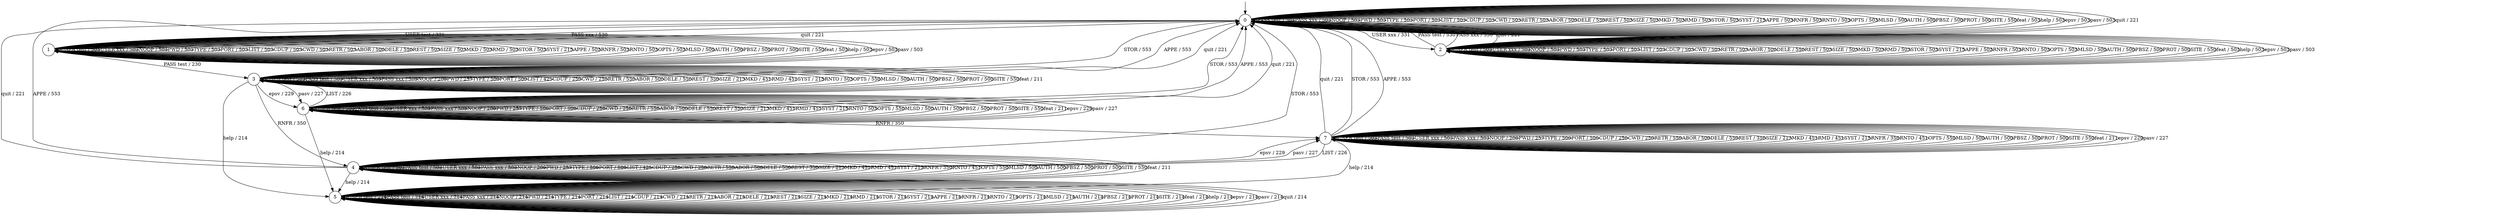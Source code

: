 digraph g {

	s0 [shape="circle" label="0"];
	s1 [shape="circle" label="1"];
	s2 [shape="circle" label="2"];
	s3 [shape="circle" label="3"];
	s4 [shape="circle" label="4"];
	s5 [shape="circle" label="5"];
	s6 [shape="circle" label="6"];
	s7 [shape="circle" label="7"];
	s0 -> s1 [label="USER test / 331"];
	s0 -> s0 [label="PASS test / 503"];
	s0 -> s2 [label="USER xxx / 331"];
	s0 -> s0 [label="PASS xxx / 503"];
	s0 -> s0 [label="NOOP / 503"];
	s0 -> s0 [label="PWD / 503"];
	s0 -> s0 [label="TYPE / 503"];
	s0 -> s0 [label="PORT / 503"];
	s0 -> s0 [label="LIST / 503"];
	s0 -> s0 [label="CDUP / 503"];
	s0 -> s0 [label="CWD / 503"];
	s0 -> s0 [label="RETR / 503"];
	s0 -> s0 [label="ABOR / 500"];
	s0 -> s0 [label="DELE / 550"];
	s0 -> s0 [label="REST / 503"];
	s0 -> s0 [label="SIZE / 503"];
	s0 -> s0 [label="MKD / 503"];
	s0 -> s0 [label="RMD / 503"];
	s0 -> s0 [label="STOR / 503"];
	s0 -> s0 [label="SYST / 215"];
	s0 -> s0 [label="APPE / 503"];
	s0 -> s0 [label="RNFR / 503"];
	s0 -> s0 [label="RNTO / 503"];
	s0 -> s0 [label="OPTS / 503"];
	s0 -> s0 [label="MLSD / 500"];
	s0 -> s0 [label="AUTH / 500"];
	s0 -> s0 [label="PBSZ / 500"];
	s0 -> s0 [label="PROT / 500"];
	s0 -> s0 [label="SITE / 550"];
	s0 -> s0 [label="feat / 503"];
	s0 -> s0 [label="help / 503"];
	s0 -> s0 [label="epsv / 503"];
	s0 -> s0 [label="pasv / 503"];
	s0 -> s0 [label="quit / 221"];
	s1 -> s1 [label="USER test / 503"];
	s1 -> s3 [label="PASS test / 230"];
	s1 -> s1 [label="USER xxx / 503"];
	s1 -> s0 [label="PASS xxx / 530"];
	s1 -> s1 [label="NOOP / 503"];
	s1 -> s1 [label="PWD / 503"];
	s1 -> s1 [label="TYPE / 503"];
	s1 -> s1 [label="PORT / 503"];
	s1 -> s1 [label="LIST / 503"];
	s1 -> s1 [label="CDUP / 503"];
	s1 -> s1 [label="CWD / 503"];
	s1 -> s1 [label="RETR / 503"];
	s1 -> s1 [label="ABOR / 500"];
	s1 -> s1 [label="DELE / 550"];
	s1 -> s1 [label="REST / 503"];
	s1 -> s1 [label="SIZE / 503"];
	s1 -> s1 [label="MKD / 503"];
	s1 -> s1 [label="RMD / 503"];
	s1 -> s1 [label="STOR / 503"];
	s1 -> s1 [label="SYST / 215"];
	s1 -> s1 [label="APPE / 503"];
	s1 -> s1 [label="RNFR / 503"];
	s1 -> s1 [label="RNTO / 503"];
	s1 -> s1 [label="OPTS / 503"];
	s1 -> s1 [label="MLSD / 500"];
	s1 -> s1 [label="AUTH / 500"];
	s1 -> s1 [label="PBSZ / 500"];
	s1 -> s1 [label="PROT / 500"];
	s1 -> s1 [label="SITE / 550"];
	s1 -> s1 [label="feat / 503"];
	s1 -> s1 [label="help / 503"];
	s1 -> s1 [label="epsv / 503"];
	s1 -> s1 [label="pasv / 503"];
	s1 -> s0 [label="quit / 221"];
	s2 -> s2 [label="USER test / 503"];
	s2 -> s0 [label="PASS test / 530"];
	s2 -> s2 [label="USER xxx / 503"];
	s2 -> s0 [label="PASS xxx / 530"];
	s2 -> s2 [label="NOOP / 503"];
	s2 -> s2 [label="PWD / 503"];
	s2 -> s2 [label="TYPE / 503"];
	s2 -> s2 [label="PORT / 503"];
	s2 -> s2 [label="LIST / 503"];
	s2 -> s2 [label="CDUP / 503"];
	s2 -> s2 [label="CWD / 503"];
	s2 -> s2 [label="RETR / 503"];
	s2 -> s2 [label="ABOR / 500"];
	s2 -> s2 [label="DELE / 550"];
	s2 -> s2 [label="REST / 503"];
	s2 -> s2 [label="SIZE / 503"];
	s2 -> s2 [label="MKD / 503"];
	s2 -> s2 [label="RMD / 503"];
	s2 -> s2 [label="STOR / 503"];
	s2 -> s2 [label="SYST / 215"];
	s2 -> s2 [label="APPE / 503"];
	s2 -> s2 [label="RNFR / 503"];
	s2 -> s2 [label="RNTO / 503"];
	s2 -> s2 [label="OPTS / 503"];
	s2 -> s2 [label="MLSD / 500"];
	s2 -> s2 [label="AUTH / 500"];
	s2 -> s2 [label="PBSZ / 500"];
	s2 -> s2 [label="PROT / 500"];
	s2 -> s2 [label="SITE / 550"];
	s2 -> s2 [label="feat / 503"];
	s2 -> s2 [label="help / 503"];
	s2 -> s2 [label="epsv / 503"];
	s2 -> s2 [label="pasv / 503"];
	s2 -> s0 [label="quit / 221"];
	s3 -> s3 [label="USER test / 503"];
	s3 -> s3 [label="PASS test / 503"];
	s3 -> s3 [label="USER xxx / 503"];
	s3 -> s3 [label="PASS xxx / 503"];
	s3 -> s3 [label="NOOP / 200"];
	s3 -> s3 [label="PWD / 257"];
	s3 -> s3 [label="TYPE / 500"];
	s3 -> s3 [label="PORT / 500"];
	s3 -> s3 [label="LIST / 425"];
	s3 -> s3 [label="CDUP / 250"];
	s3 -> s3 [label="CWD / 250"];
	s3 -> s3 [label="RETR / 550"];
	s3 -> s3 [label="ABOR / 500"];
	s3 -> s3 [label="DELE / 550"];
	s3 -> s3 [label="REST / 350"];
	s3 -> s3 [label="SIZE / 213"];
	s3 -> s3 [label="MKD / 451"];
	s3 -> s3 [label="RMD / 451"];
	s3 -> s0 [label="STOR / 553"];
	s3 -> s3 [label="SYST / 215"];
	s3 -> s0 [label="APPE / 553"];
	s3 -> s4 [label="RNFR / 350"];
	s3 -> s3 [label="RNTO / 503"];
	s3 -> s3 [label="OPTS / 550"];
	s3 -> s3 [label="MLSD / 500"];
	s3 -> s3 [label="AUTH / 500"];
	s3 -> s3 [label="PBSZ / 500"];
	s3 -> s3 [label="PROT / 500"];
	s3 -> s3 [label="SITE / 550"];
	s3 -> s3 [label="feat / 211"];
	s3 -> s5 [label="help / 214"];
	s3 -> s6 [label="epsv / 229"];
	s3 -> s6 [label="pasv / 227"];
	s3 -> s0 [label="quit / 221"];
	s4 -> s4 [label="USER test / 503"];
	s4 -> s4 [label="PASS test / 503"];
	s4 -> s4 [label="USER xxx / 503"];
	s4 -> s4 [label="PASS xxx / 503"];
	s4 -> s4 [label="NOOP / 200"];
	s4 -> s4 [label="PWD / 257"];
	s4 -> s4 [label="TYPE / 500"];
	s4 -> s4 [label="PORT / 500"];
	s4 -> s4 [label="LIST / 425"];
	s4 -> s4 [label="CDUP / 250"];
	s4 -> s4 [label="CWD / 250"];
	s4 -> s4 [label="RETR / 550"];
	s4 -> s4 [label="ABOR / 500"];
	s4 -> s4 [label="DELE / 550"];
	s4 -> s4 [label="REST / 350"];
	s4 -> s4 [label="SIZE / 213"];
	s4 -> s4 [label="MKD / 451"];
	s4 -> s4 [label="RMD / 451"];
	s4 -> s0 [label="STOR / 553"];
	s4 -> s4 [label="SYST / 215"];
	s4 -> s0 [label="APPE / 553"];
	s4 -> s4 [label="RNFR / 350"];
	s4 -> s4 [label="RNTO / 451"];
	s4 -> s4 [label="OPTS / 550"];
	s4 -> s4 [label="MLSD / 500"];
	s4 -> s4 [label="AUTH / 500"];
	s4 -> s4 [label="PBSZ / 500"];
	s4 -> s4 [label="PROT / 500"];
	s4 -> s4 [label="SITE / 550"];
	s4 -> s4 [label="feat / 211"];
	s4 -> s5 [label="help / 214"];
	s4 -> s7 [label="epsv / 229"];
	s4 -> s7 [label="pasv / 227"];
	s4 -> s0 [label="quit / 221"];
	s5 -> s5 [label="USER test / 214"];
	s5 -> s5 [label="PASS test / 214"];
	s5 -> s5 [label="USER xxx / 214"];
	s5 -> s5 [label="PASS xxx / 214"];
	s5 -> s5 [label="NOOP / 214"];
	s5 -> s5 [label="PWD / 214"];
	s5 -> s5 [label="TYPE / 214"];
	s5 -> s5 [label="PORT / 214"];
	s5 -> s5 [label="LIST / 214"];
	s5 -> s5 [label="CDUP / 214"];
	s5 -> s5 [label="CWD / 214"];
	s5 -> s5 [label="RETR / 214"];
	s5 -> s5 [label="ABOR / 214"];
	s5 -> s5 [label="DELE / 214"];
	s5 -> s5 [label="REST / 214"];
	s5 -> s5 [label="SIZE / 214"];
	s5 -> s5 [label="MKD / 214"];
	s5 -> s5 [label="RMD / 214"];
	s5 -> s5 [label="STOR / 214"];
	s5 -> s5 [label="SYST / 214"];
	s5 -> s5 [label="APPE / 214"];
	s5 -> s5 [label="RNFR / 214"];
	s5 -> s5 [label="RNTO / 214"];
	s5 -> s5 [label="OPTS / 214"];
	s5 -> s5 [label="MLSD / 214"];
	s5 -> s5 [label="AUTH / 214"];
	s5 -> s5 [label="PBSZ / 214"];
	s5 -> s5 [label="PROT / 214"];
	s5 -> s5 [label="SITE / 214"];
	s5 -> s5 [label="feat / 214"];
	s5 -> s5 [label="help / 214"];
	s5 -> s5 [label="epsv / 214"];
	s5 -> s5 [label="pasv / 214"];
	s5 -> s5 [label="quit / 214"];
	s6 -> s6 [label="USER test / 503"];
	s6 -> s6 [label="PASS test / 503"];
	s6 -> s6 [label="USER xxx / 503"];
	s6 -> s6 [label="PASS xxx / 503"];
	s6 -> s6 [label="NOOP / 200"];
	s6 -> s6 [label="PWD / 257"];
	s6 -> s6 [label="TYPE / 500"];
	s6 -> s6 [label="PORT / 500"];
	s6 -> s3 [label="LIST / 226"];
	s6 -> s6 [label="CDUP / 250"];
	s6 -> s6 [label="CWD / 250"];
	s6 -> s6 [label="RETR / 550"];
	s6 -> s6 [label="ABOR / 500"];
	s6 -> s6 [label="DELE / 550"];
	s6 -> s6 [label="REST / 350"];
	s6 -> s6 [label="SIZE / 213"];
	s6 -> s6 [label="MKD / 451"];
	s6 -> s6 [label="RMD / 451"];
	s6 -> s0 [label="STOR / 553"];
	s6 -> s6 [label="SYST / 215"];
	s6 -> s0 [label="APPE / 553"];
	s6 -> s7 [label="RNFR / 350"];
	s6 -> s6 [label="RNTO / 503"];
	s6 -> s6 [label="OPTS / 550"];
	s6 -> s6 [label="MLSD / 500"];
	s6 -> s6 [label="AUTH / 500"];
	s6 -> s6 [label="PBSZ / 500"];
	s6 -> s6 [label="PROT / 500"];
	s6 -> s6 [label="SITE / 550"];
	s6 -> s6 [label="feat / 211"];
	s6 -> s5 [label="help / 214"];
	s6 -> s6 [label="epsv / 229"];
	s6 -> s6 [label="pasv / 227"];
	s6 -> s0 [label="quit / 221"];
	s7 -> s7 [label="USER test / 503"];
	s7 -> s7 [label="PASS test / 503"];
	s7 -> s7 [label="USER xxx / 503"];
	s7 -> s7 [label="PASS xxx / 503"];
	s7 -> s7 [label="NOOP / 200"];
	s7 -> s7 [label="PWD / 257"];
	s7 -> s7 [label="TYPE / 500"];
	s7 -> s7 [label="PORT / 500"];
	s7 -> s4 [label="LIST / 226"];
	s7 -> s7 [label="CDUP / 250"];
	s7 -> s7 [label="CWD / 250"];
	s7 -> s7 [label="RETR / 550"];
	s7 -> s7 [label="ABOR / 500"];
	s7 -> s7 [label="DELE / 550"];
	s7 -> s7 [label="REST / 350"];
	s7 -> s7 [label="SIZE / 213"];
	s7 -> s7 [label="MKD / 451"];
	s7 -> s7 [label="RMD / 451"];
	s7 -> s0 [label="STOR / 553"];
	s7 -> s7 [label="SYST / 215"];
	s7 -> s0 [label="APPE / 553"];
	s7 -> s7 [label="RNFR / 350"];
	s7 -> s7 [label="RNTO / 451"];
	s7 -> s7 [label="OPTS / 550"];
	s7 -> s7 [label="MLSD / 500"];
	s7 -> s7 [label="AUTH / 500"];
	s7 -> s7 [label="PBSZ / 500"];
	s7 -> s7 [label="PROT / 500"];
	s7 -> s7 [label="SITE / 550"];
	s7 -> s7 [label="feat / 211"];
	s7 -> s5 [label="help / 214"];
	s7 -> s7 [label="epsv / 229"];
	s7 -> s7 [label="pasv / 227"];
	s7 -> s0 [label="quit / 221"];

__start0 [label="" shape="none" width="0" height="0"];
__start0 -> s0;

}
